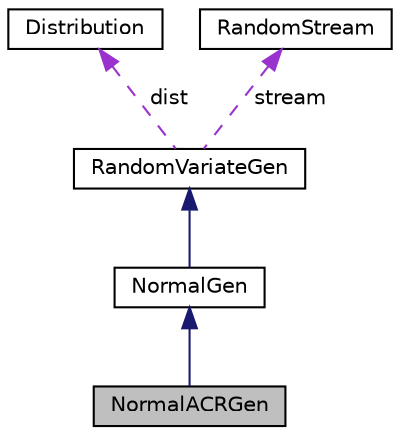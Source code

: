 digraph "NormalACRGen"
{
 // INTERACTIVE_SVG=YES
  bgcolor="transparent";
  edge [fontname="Helvetica",fontsize="10",labelfontname="Helvetica",labelfontsize="10"];
  node [fontname="Helvetica",fontsize="10",shape=record];
  Node3 [label="NormalACRGen",height=0.2,width=0.4,color="black", fillcolor="grey75", style="filled", fontcolor="black"];
  Node4 -> Node3 [dir="back",color="midnightblue",fontsize="10",style="solid",fontname="Helvetica"];
  Node4 [label="NormalGen",height=0.2,width=0.4,color="black",URL="$classumontreal_1_1ssj_1_1randvar_1_1NormalGen.html",tooltip="This class implements methods for generating random variates from the normal distribution ..."];
  Node5 -> Node4 [dir="back",color="midnightblue",fontsize="10",style="solid",fontname="Helvetica"];
  Node5 [label="RandomVariateGen",height=0.2,width=0.4,color="black",URL="$classumontreal_1_1ssj_1_1randvar_1_1RandomVariateGen.html",tooltip="This is the base class for all random variate generators over the real line. "];
  Node6 -> Node5 [dir="back",color="darkorchid3",fontsize="10",style="dashed",label=" dist" ,fontname="Helvetica"];
  Node6 [label="Distribution",height=0.2,width=0.4,color="black",URL="$interfaceumontreal_1_1ssj_1_1probdist_1_1Distribution.html",tooltip="This interface should be implemented by all classes supporting discrete and continuous distributions..."];
  Node7 -> Node5 [dir="back",color="darkorchid3",fontsize="10",style="dashed",label=" stream" ,fontname="Helvetica"];
  Node7 [label="RandomStream",height=0.2,width=0.4,color="black",URL="$interfaceumontreal_1_1ssj_1_1rng_1_1RandomStream.html",tooltip="This interface defines the basic structures to handle multiple streams of uniform (pseudo)random numb..."];
}
